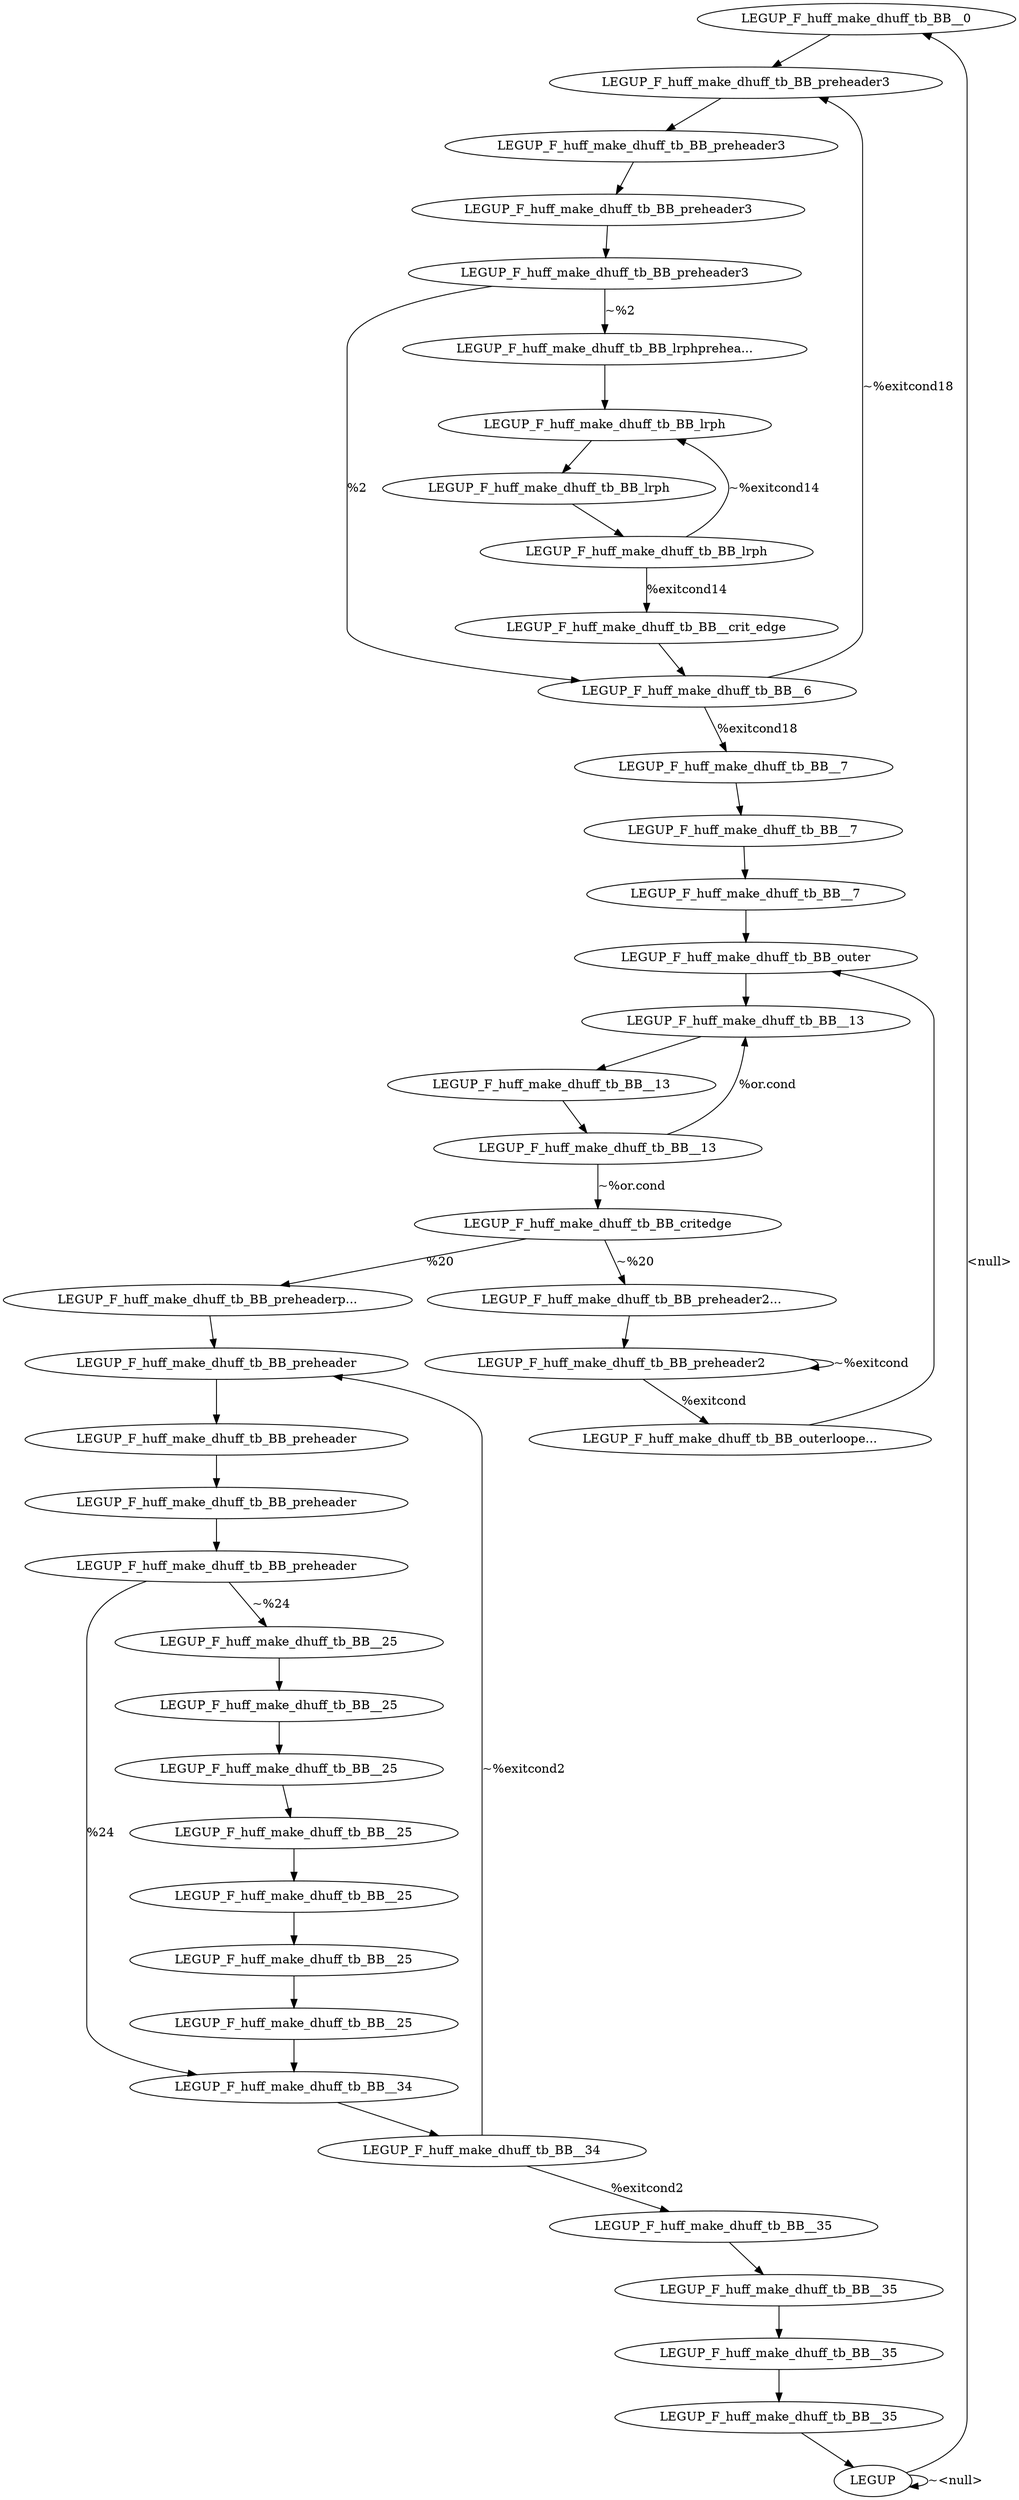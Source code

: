 digraph {
Node0x410a240[label="LEGUP_F_huff_make_dhuff_tb_BB__0"];
Node0x410a0a0[label="LEGUP"];
Node0x410a0a0 -> Node0x410a240[label="<null>"];
Node0x410a0a0 -> Node0x410a0a0[label="~<null>"];
Node0x410a310[label="LEGUP_F_huff_make_dhuff_tb_BB_preheader3"];
Node0x410a240 -> Node0x410a310;
Node0x410a3e0[label="LEGUP_F_huff_make_dhuff_tb_BB_preheader3"];
Node0x410a310 -> Node0x410a3e0;
Node0x410a4b0[label="LEGUP_F_huff_make_dhuff_tb_BB_preheader3"];
Node0x410a3e0 -> Node0x410a4b0;
Node0x410a580[label="LEGUP_F_huff_make_dhuff_tb_BB_preheader3"];
Node0x410a4b0 -> Node0x410a580;
Node0x410d6e0[label="LEGUP_F_huff_make_dhuff_tb_BB__6"];
Node0x410a580 -> Node0x410d6e0[label="%2"];
Node0x410a650[label="LEGUP_F_huff_make_dhuff_tb_BB_lrphprehea..."];
Node0x410a580 -> Node0x410a650[label="~%2"];
Node0x410a720[label="LEGUP_F_huff_make_dhuff_tb_BB_lrph"];
Node0x410a650 -> Node0x410a720;
Node0x410a7f0[label="LEGUP_F_huff_make_dhuff_tb_BB_lrph"];
Node0x410a720 -> Node0x410a7f0;
Node0x410d540[label="LEGUP_F_huff_make_dhuff_tb_BB_lrph"];
Node0x410a7f0 -> Node0x410d540;
Node0x410d610[label="LEGUP_F_huff_make_dhuff_tb_BB__crit_edge"];
Node0x410d540 -> Node0x410d610[label="%exitcond14"];
Node0x410d540 -> Node0x410a720[label="~%exitcond14"];
Node0x410d610 -> Node0x410d6e0;
Node0x410d7b0[label="LEGUP_F_huff_make_dhuff_tb_BB__7"];
Node0x410d6e0 -> Node0x410d7b0[label="%exitcond18"];
Node0x410d6e0 -> Node0x410a310[label="~%exitcond18"];
Node0x410d880[label="LEGUP_F_huff_make_dhuff_tb_BB__7"];
Node0x410d7b0 -> Node0x410d880;
Node0x410d950[label="LEGUP_F_huff_make_dhuff_tb_BB__7"];
Node0x410d880 -> Node0x410d950;
Node0x410daf0[label="LEGUP_F_huff_make_dhuff_tb_BB_outer"];
Node0x410d950 -> Node0x410daf0;
Node0x410da20[label="LEGUP_F_huff_make_dhuff_tb_BB_outerloope..."];
Node0x410da20 -> Node0x410daf0;
Node0x410dbc0[label="LEGUP_F_huff_make_dhuff_tb_BB__13"];
Node0x410daf0 -> Node0x410dbc0;
Node0x410dc90[label="LEGUP_F_huff_make_dhuff_tb_BB__13"];
Node0x410dbc0 -> Node0x410dc90;
Node0x410dd60[label="LEGUP_F_huff_make_dhuff_tb_BB__13"];
Node0x410dc90 -> Node0x410dd60;
Node0x410dd60 -> Node0x410dbc0[label="%or.cond"];
Node0x410de30[label="LEGUP_F_huff_make_dhuff_tb_BB_critedge"];
Node0x410dd60 -> Node0x410de30[label="~%or.cond"];
Node0x410dfd0[label="LEGUP_F_huff_make_dhuff_tb_BB_preheaderp..."];
Node0x410de30 -> Node0x410dfd0[label="%20"];
Node0x410df00[label="LEGUP_F_huff_make_dhuff_tb_BB_preheader2..."];
Node0x410de30 -> Node0x410df00[label="~%20"];
Node0x410e0a0[label="LEGUP_F_huff_make_dhuff_tb_BB_preheader2"];
Node0x410df00 -> Node0x410e0a0;
Node0x410e170[label="LEGUP_F_huff_make_dhuff_tb_BB_preheader"];
Node0x410dfd0 -> Node0x410e170;
Node0x410e0a0 -> Node0x410da20[label="%exitcond"];
Node0x410e0a0 -> Node0x410e0a0[label="~%exitcond"];
Node0x410e240[label="LEGUP_F_huff_make_dhuff_tb_BB_preheader"];
Node0x410e170 -> Node0x410e240;
Node0x410e310[label="LEGUP_F_huff_make_dhuff_tb_BB_preheader"];
Node0x410e240 -> Node0x410e310;
Node0x410e3e0[label="LEGUP_F_huff_make_dhuff_tb_BB_preheader"];
Node0x410e310 -> Node0x410e3e0;
Node0x410ea60[label="LEGUP_F_huff_make_dhuff_tb_BB__34"];
Node0x410e3e0 -> Node0x410ea60[label="%24"];
Node0x410e4b0[label="LEGUP_F_huff_make_dhuff_tb_BB__25"];
Node0x410e3e0 -> Node0x410e4b0[label="~%24"];
Node0x410e580[label="LEGUP_F_huff_make_dhuff_tb_BB__25"];
Node0x410e4b0 -> Node0x410e580;
Node0x410e650[label="LEGUP_F_huff_make_dhuff_tb_BB__25"];
Node0x410e580 -> Node0x410e650;
Node0x410e720[label="LEGUP_F_huff_make_dhuff_tb_BB__25"];
Node0x410e650 -> Node0x410e720;
Node0x410e7f0[label="LEGUP_F_huff_make_dhuff_tb_BB__25"];
Node0x410e720 -> Node0x410e7f0;
Node0x410e8c0[label="LEGUP_F_huff_make_dhuff_tb_BB__25"];
Node0x410e7f0 -> Node0x410e8c0;
Node0x410e990[label="LEGUP_F_huff_make_dhuff_tb_BB__25"];
Node0x410e8c0 -> Node0x410e990;
Node0x410e990 -> Node0x410ea60;
Node0x410eb30[label="LEGUP_F_huff_make_dhuff_tb_BB__34"];
Node0x410ea60 -> Node0x410eb30;
Node0x410ec00[label="LEGUP_F_huff_make_dhuff_tb_BB__35"];
Node0x410eb30 -> Node0x410ec00[label="%exitcond2"];
Node0x410eb30 -> Node0x410e170[label="~%exitcond2"];
Node0x410ecd0[label="LEGUP_F_huff_make_dhuff_tb_BB__35"];
Node0x410ec00 -> Node0x410ecd0;
Node0x410eda0[label="LEGUP_F_huff_make_dhuff_tb_BB__35"];
Node0x410ecd0 -> Node0x410eda0;
Node0x410ee70[label="LEGUP_F_huff_make_dhuff_tb_BB__35"];
Node0x410eda0 -> Node0x410ee70;
Node0x410ee70 -> Node0x410a0a0;
}

